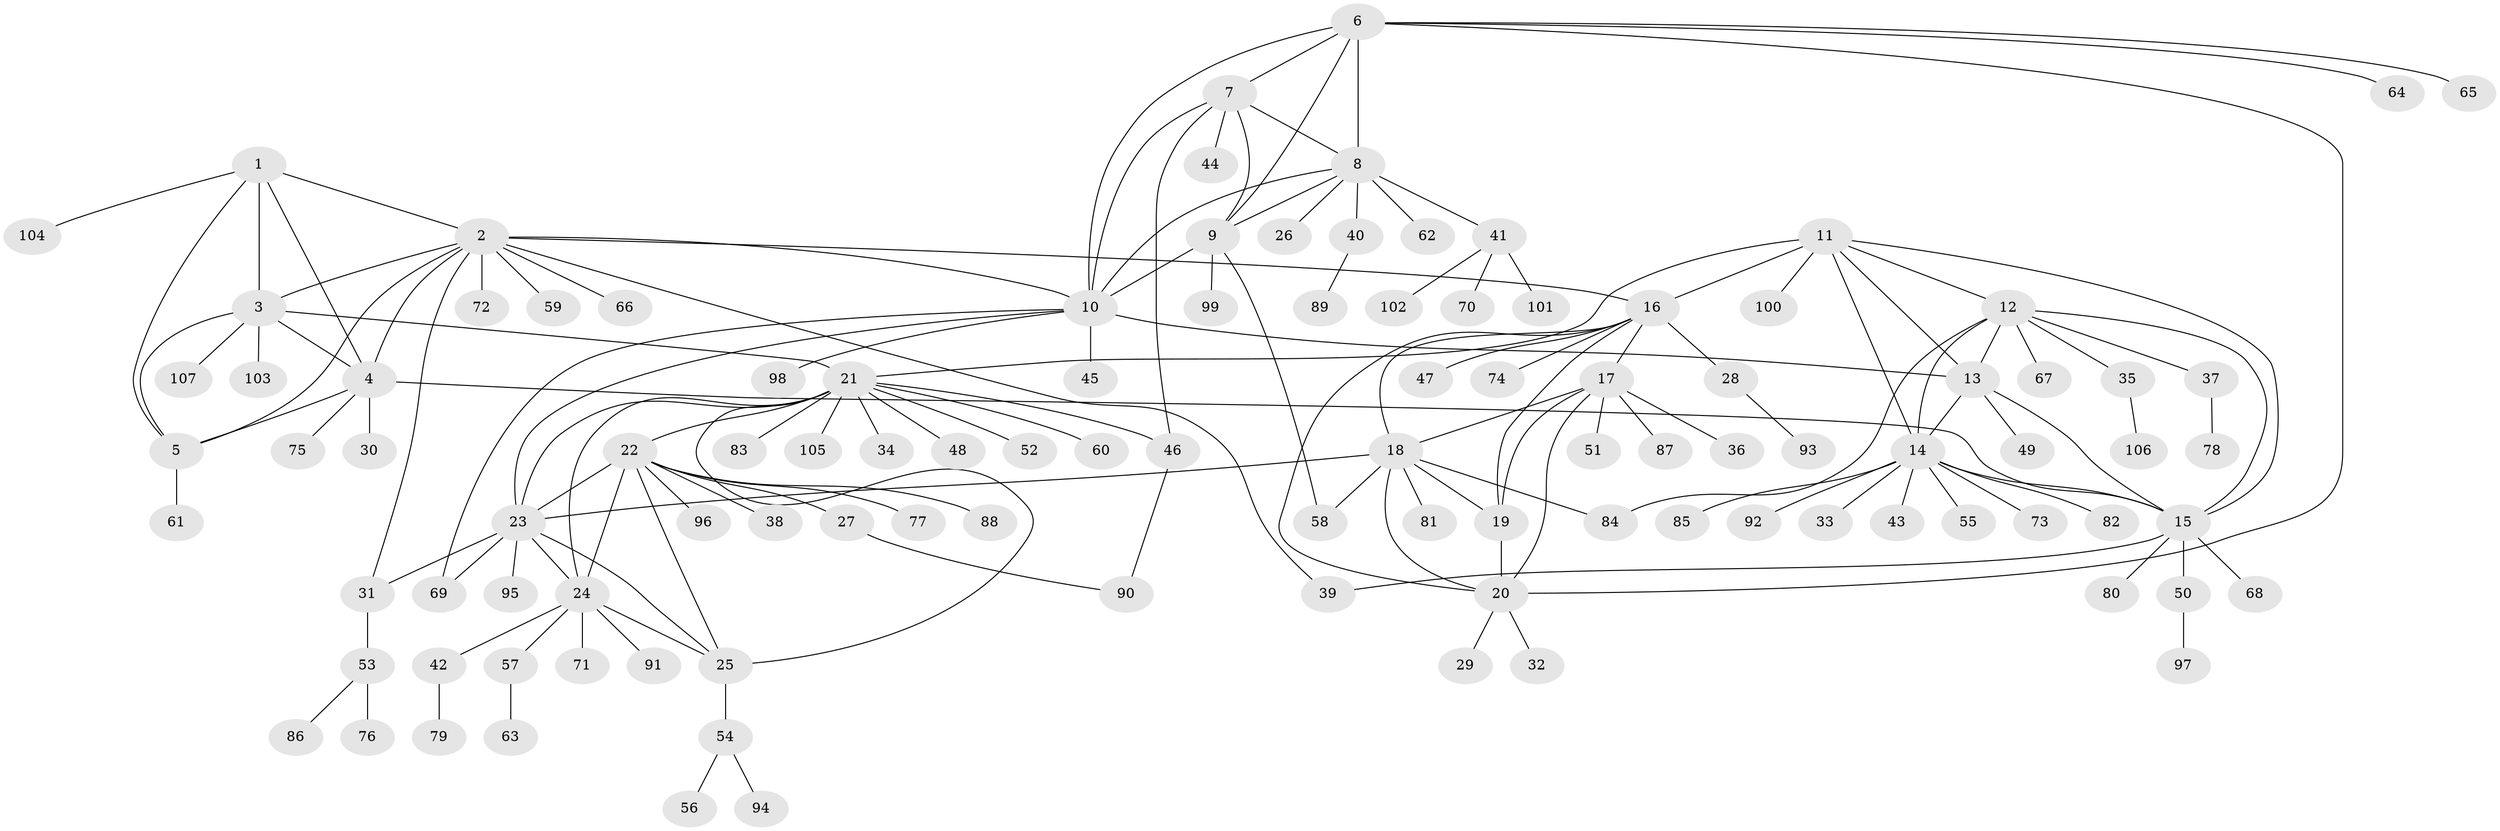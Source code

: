 // Generated by graph-tools (version 1.1) at 2025/50/03/09/25 03:50:29]
// undirected, 107 vertices, 149 edges
graph export_dot {
graph [start="1"]
  node [color=gray90,style=filled];
  1;
  2;
  3;
  4;
  5;
  6;
  7;
  8;
  9;
  10;
  11;
  12;
  13;
  14;
  15;
  16;
  17;
  18;
  19;
  20;
  21;
  22;
  23;
  24;
  25;
  26;
  27;
  28;
  29;
  30;
  31;
  32;
  33;
  34;
  35;
  36;
  37;
  38;
  39;
  40;
  41;
  42;
  43;
  44;
  45;
  46;
  47;
  48;
  49;
  50;
  51;
  52;
  53;
  54;
  55;
  56;
  57;
  58;
  59;
  60;
  61;
  62;
  63;
  64;
  65;
  66;
  67;
  68;
  69;
  70;
  71;
  72;
  73;
  74;
  75;
  76;
  77;
  78;
  79;
  80;
  81;
  82;
  83;
  84;
  85;
  86;
  87;
  88;
  89;
  90;
  91;
  92;
  93;
  94;
  95;
  96;
  97;
  98;
  99;
  100;
  101;
  102;
  103;
  104;
  105;
  106;
  107;
  1 -- 2;
  1 -- 3;
  1 -- 4;
  1 -- 5;
  1 -- 104;
  2 -- 3;
  2 -- 4;
  2 -- 5;
  2 -- 10;
  2 -- 16;
  2 -- 31;
  2 -- 39;
  2 -- 59;
  2 -- 66;
  2 -- 72;
  3 -- 4;
  3 -- 5;
  3 -- 21;
  3 -- 103;
  3 -- 107;
  4 -- 5;
  4 -- 15;
  4 -- 30;
  4 -- 75;
  5 -- 61;
  6 -- 7;
  6 -- 8;
  6 -- 9;
  6 -- 10;
  6 -- 20;
  6 -- 64;
  6 -- 65;
  7 -- 8;
  7 -- 9;
  7 -- 10;
  7 -- 44;
  7 -- 46;
  8 -- 9;
  8 -- 10;
  8 -- 26;
  8 -- 40;
  8 -- 41;
  8 -- 62;
  9 -- 10;
  9 -- 58;
  9 -- 99;
  10 -- 13;
  10 -- 23;
  10 -- 45;
  10 -- 69;
  10 -- 98;
  11 -- 12;
  11 -- 13;
  11 -- 14;
  11 -- 15;
  11 -- 16;
  11 -- 21;
  11 -- 100;
  12 -- 13;
  12 -- 14;
  12 -- 15;
  12 -- 35;
  12 -- 37;
  12 -- 67;
  12 -- 84;
  13 -- 14;
  13 -- 15;
  13 -- 49;
  14 -- 15;
  14 -- 33;
  14 -- 43;
  14 -- 55;
  14 -- 73;
  14 -- 82;
  14 -- 85;
  14 -- 92;
  15 -- 39;
  15 -- 50;
  15 -- 68;
  15 -- 80;
  16 -- 17;
  16 -- 18;
  16 -- 19;
  16 -- 20;
  16 -- 28;
  16 -- 47;
  16 -- 74;
  17 -- 18;
  17 -- 19;
  17 -- 20;
  17 -- 36;
  17 -- 51;
  17 -- 87;
  18 -- 19;
  18 -- 20;
  18 -- 23;
  18 -- 58;
  18 -- 81;
  18 -- 84;
  19 -- 20;
  20 -- 29;
  20 -- 32;
  21 -- 22;
  21 -- 23;
  21 -- 24;
  21 -- 25;
  21 -- 34;
  21 -- 46;
  21 -- 48;
  21 -- 52;
  21 -- 60;
  21 -- 83;
  21 -- 105;
  22 -- 23;
  22 -- 24;
  22 -- 25;
  22 -- 27;
  22 -- 38;
  22 -- 77;
  22 -- 88;
  22 -- 96;
  23 -- 24;
  23 -- 25;
  23 -- 31;
  23 -- 69;
  23 -- 95;
  24 -- 25;
  24 -- 42;
  24 -- 57;
  24 -- 71;
  24 -- 91;
  25 -- 54;
  27 -- 90;
  28 -- 93;
  31 -- 53;
  35 -- 106;
  37 -- 78;
  40 -- 89;
  41 -- 70;
  41 -- 101;
  41 -- 102;
  42 -- 79;
  46 -- 90;
  50 -- 97;
  53 -- 76;
  53 -- 86;
  54 -- 56;
  54 -- 94;
  57 -- 63;
}
